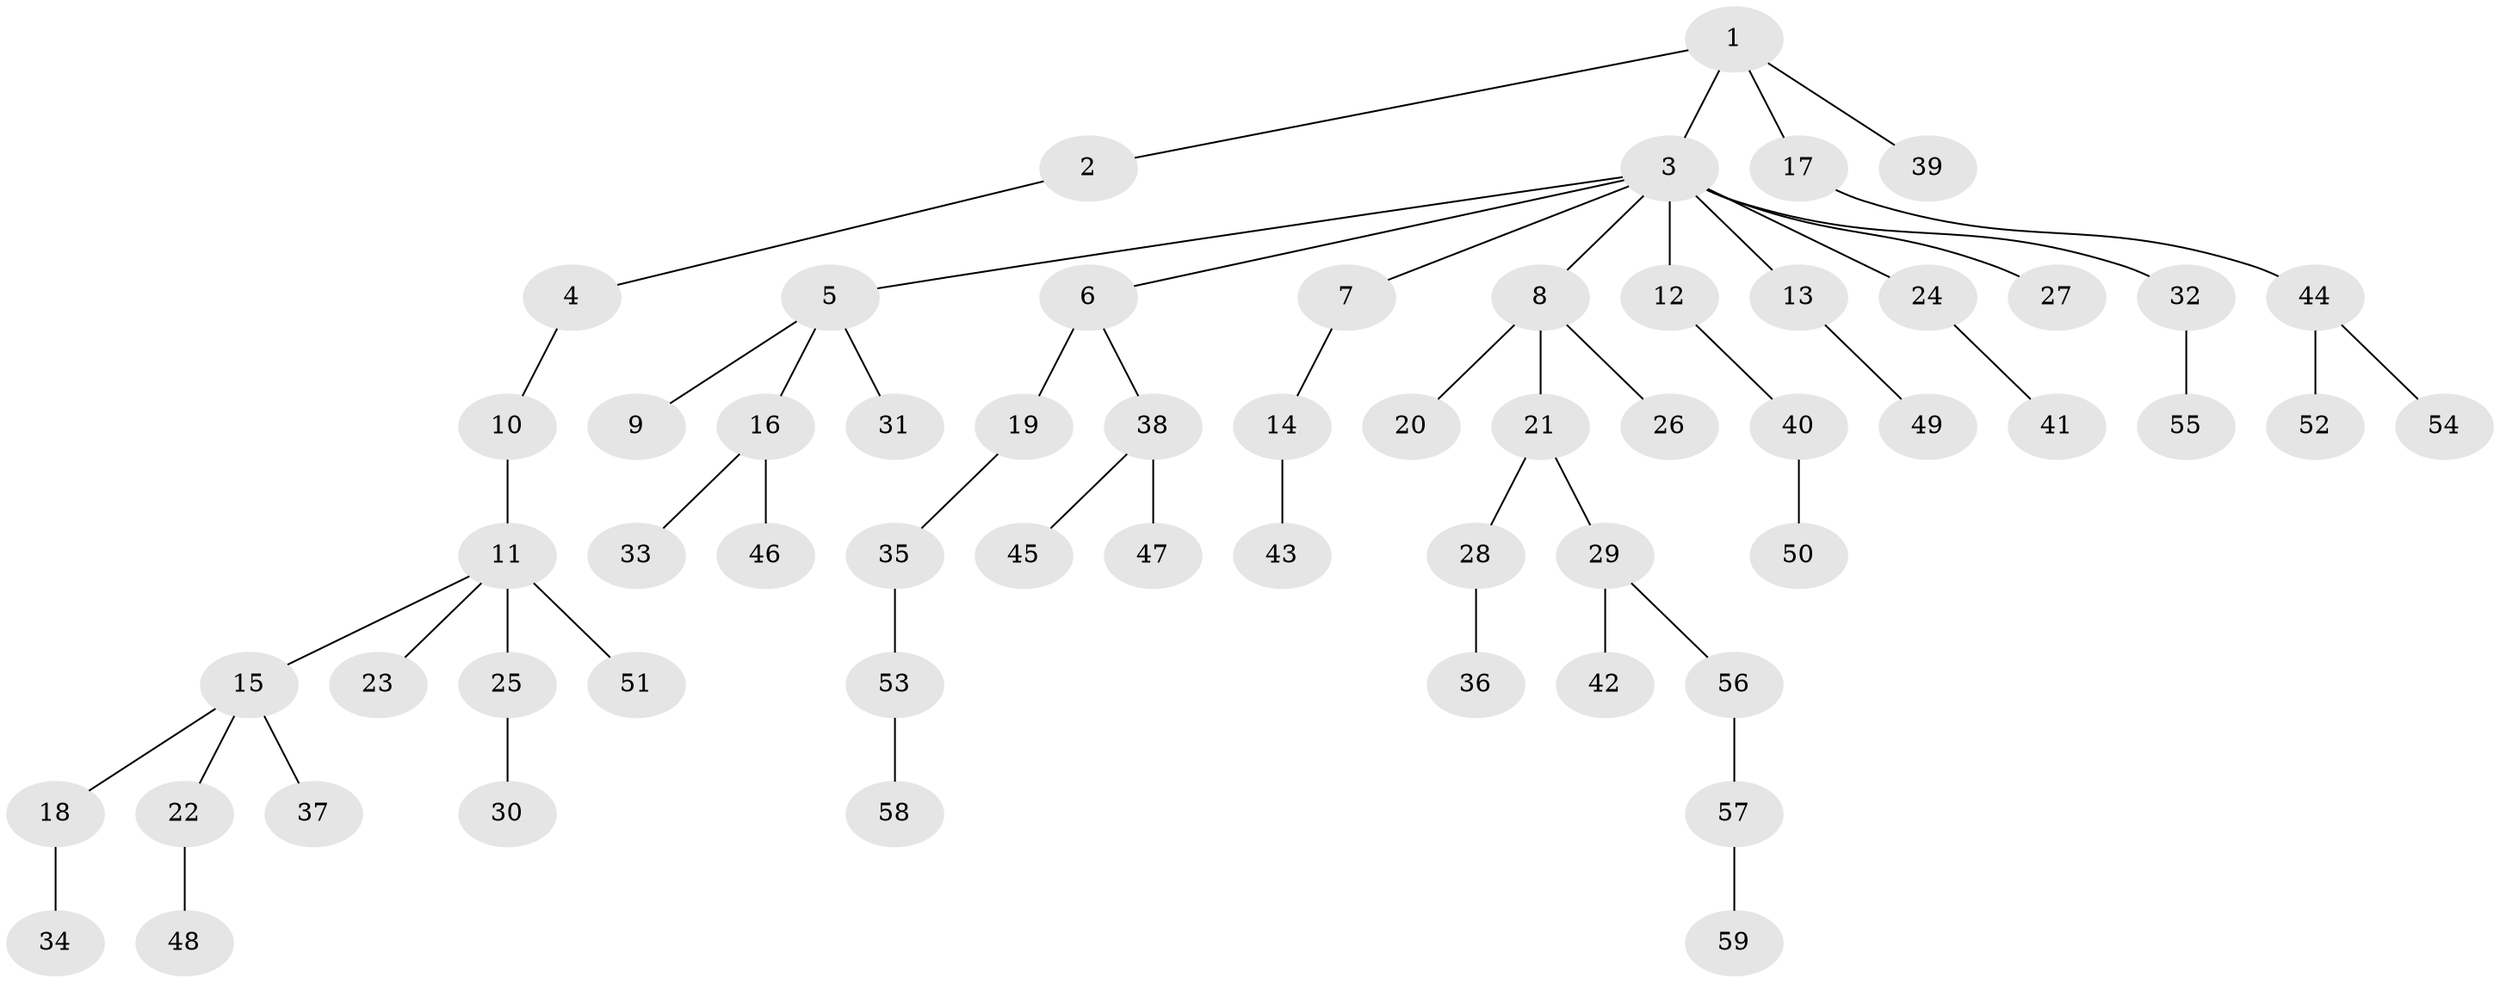 // original degree distribution, {5: 0.02702702702702703, 3: 0.11711711711711711, 11: 0.009009009009009009, 4: 0.06306306306306306, 2: 0.3153153153153153, 6: 0.009009009009009009, 1: 0.4594594594594595}
// Generated by graph-tools (version 1.1) at 2025/36/03/09/25 02:36:44]
// undirected, 59 vertices, 58 edges
graph export_dot {
graph [start="1"]
  node [color=gray90,style=filled];
  1;
  2;
  3;
  4;
  5;
  6;
  7;
  8;
  9;
  10;
  11;
  12;
  13;
  14;
  15;
  16;
  17;
  18;
  19;
  20;
  21;
  22;
  23;
  24;
  25;
  26;
  27;
  28;
  29;
  30;
  31;
  32;
  33;
  34;
  35;
  36;
  37;
  38;
  39;
  40;
  41;
  42;
  43;
  44;
  45;
  46;
  47;
  48;
  49;
  50;
  51;
  52;
  53;
  54;
  55;
  56;
  57;
  58;
  59;
  1 -- 2 [weight=1.0];
  1 -- 3 [weight=1.0];
  1 -- 17 [weight=1.0];
  1 -- 39 [weight=1.0];
  2 -- 4 [weight=1.0];
  3 -- 5 [weight=1.0];
  3 -- 6 [weight=1.0];
  3 -- 7 [weight=1.0];
  3 -- 8 [weight=1.0];
  3 -- 12 [weight=1.0];
  3 -- 13 [weight=1.0];
  3 -- 24 [weight=1.0];
  3 -- 27 [weight=1.0];
  3 -- 32 [weight=1.0];
  4 -- 10 [weight=1.0];
  5 -- 9 [weight=1.0];
  5 -- 16 [weight=1.0];
  5 -- 31 [weight=1.0];
  6 -- 19 [weight=2.0];
  6 -- 38 [weight=1.0];
  7 -- 14 [weight=1.0];
  8 -- 20 [weight=1.0];
  8 -- 21 [weight=1.0];
  8 -- 26 [weight=1.0];
  10 -- 11 [weight=1.0];
  11 -- 15 [weight=1.0];
  11 -- 23 [weight=1.0];
  11 -- 25 [weight=1.0];
  11 -- 51 [weight=2.0];
  12 -- 40 [weight=1.0];
  13 -- 49 [weight=1.0];
  14 -- 43 [weight=2.0];
  15 -- 18 [weight=1.0];
  15 -- 22 [weight=1.0];
  15 -- 37 [weight=2.0];
  16 -- 33 [weight=1.0];
  16 -- 46 [weight=1.0];
  17 -- 44 [weight=1.0];
  18 -- 34 [weight=1.0];
  19 -- 35 [weight=1.0];
  21 -- 28 [weight=1.0];
  21 -- 29 [weight=1.0];
  22 -- 48 [weight=1.0];
  24 -- 41 [weight=1.0];
  25 -- 30 [weight=3.0];
  28 -- 36 [weight=1.0];
  29 -- 42 [weight=1.0];
  29 -- 56 [weight=1.0];
  32 -- 55 [weight=1.0];
  35 -- 53 [weight=1.0];
  38 -- 45 [weight=1.0];
  38 -- 47 [weight=1.0];
  40 -- 50 [weight=1.0];
  44 -- 52 [weight=1.0];
  44 -- 54 [weight=1.0];
  53 -- 58 [weight=1.0];
  56 -- 57 [weight=1.0];
  57 -- 59 [weight=1.0];
}
